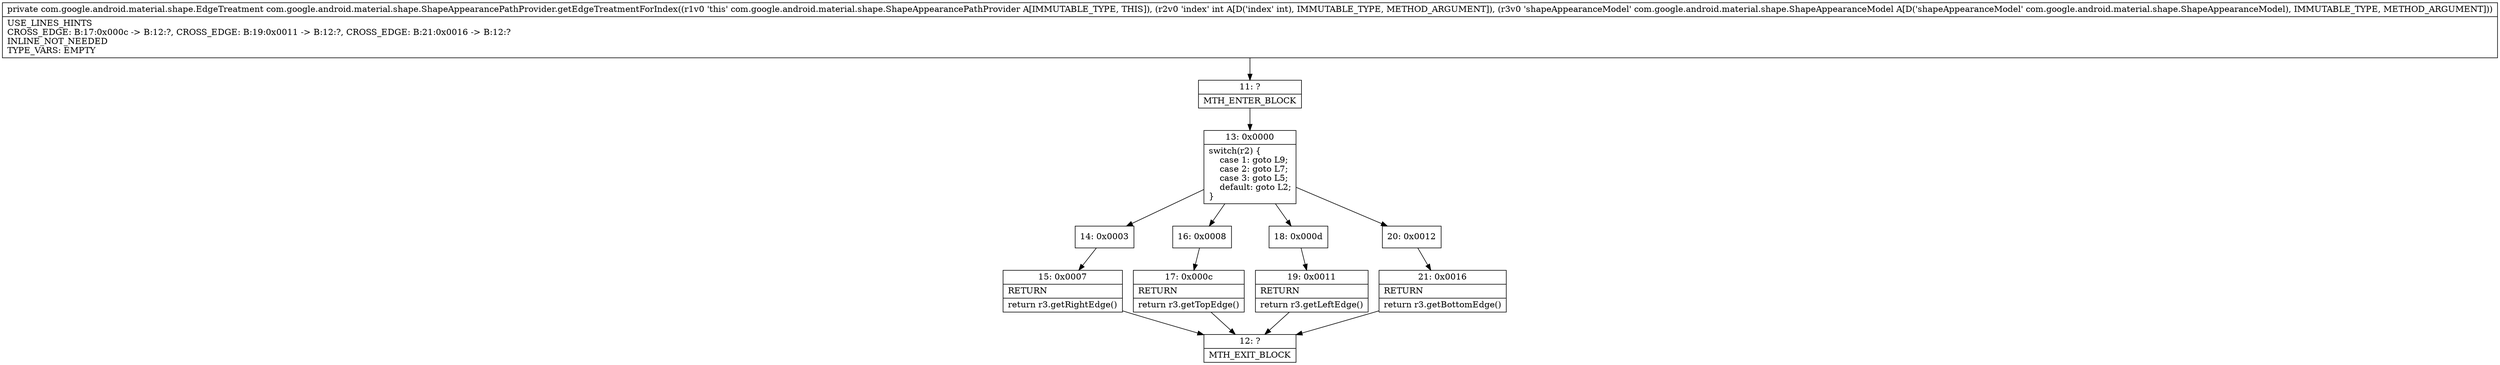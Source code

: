 digraph "CFG forcom.google.android.material.shape.ShapeAppearancePathProvider.getEdgeTreatmentForIndex(ILcom\/google\/android\/material\/shape\/ShapeAppearanceModel;)Lcom\/google\/android\/material\/shape\/EdgeTreatment;" {
Node_11 [shape=record,label="{11\:\ ?|MTH_ENTER_BLOCK\l}"];
Node_13 [shape=record,label="{13\:\ 0x0000|switch(r2) \{\l    case 1: goto L9;\l    case 2: goto L7;\l    case 3: goto L5;\l    default: goto L2;\l\}\l}"];
Node_14 [shape=record,label="{14\:\ 0x0003}"];
Node_15 [shape=record,label="{15\:\ 0x0007|RETURN\l|return r3.getRightEdge()\l}"];
Node_12 [shape=record,label="{12\:\ ?|MTH_EXIT_BLOCK\l}"];
Node_16 [shape=record,label="{16\:\ 0x0008}"];
Node_17 [shape=record,label="{17\:\ 0x000c|RETURN\l|return r3.getTopEdge()\l}"];
Node_18 [shape=record,label="{18\:\ 0x000d}"];
Node_19 [shape=record,label="{19\:\ 0x0011|RETURN\l|return r3.getLeftEdge()\l}"];
Node_20 [shape=record,label="{20\:\ 0x0012}"];
Node_21 [shape=record,label="{21\:\ 0x0016|RETURN\l|return r3.getBottomEdge()\l}"];
MethodNode[shape=record,label="{private com.google.android.material.shape.EdgeTreatment com.google.android.material.shape.ShapeAppearancePathProvider.getEdgeTreatmentForIndex((r1v0 'this' com.google.android.material.shape.ShapeAppearancePathProvider A[IMMUTABLE_TYPE, THIS]), (r2v0 'index' int A[D('index' int), IMMUTABLE_TYPE, METHOD_ARGUMENT]), (r3v0 'shapeAppearanceModel' com.google.android.material.shape.ShapeAppearanceModel A[D('shapeAppearanceModel' com.google.android.material.shape.ShapeAppearanceModel), IMMUTABLE_TYPE, METHOD_ARGUMENT]))  | USE_LINES_HINTS\lCROSS_EDGE: B:17:0x000c \-\> B:12:?, CROSS_EDGE: B:19:0x0011 \-\> B:12:?, CROSS_EDGE: B:21:0x0016 \-\> B:12:?\lINLINE_NOT_NEEDED\lTYPE_VARS: EMPTY\l}"];
MethodNode -> Node_11;Node_11 -> Node_13;
Node_13 -> Node_14;
Node_13 -> Node_16;
Node_13 -> Node_18;
Node_13 -> Node_20;
Node_14 -> Node_15;
Node_15 -> Node_12;
Node_16 -> Node_17;
Node_17 -> Node_12;
Node_18 -> Node_19;
Node_19 -> Node_12;
Node_20 -> Node_21;
Node_21 -> Node_12;
}

